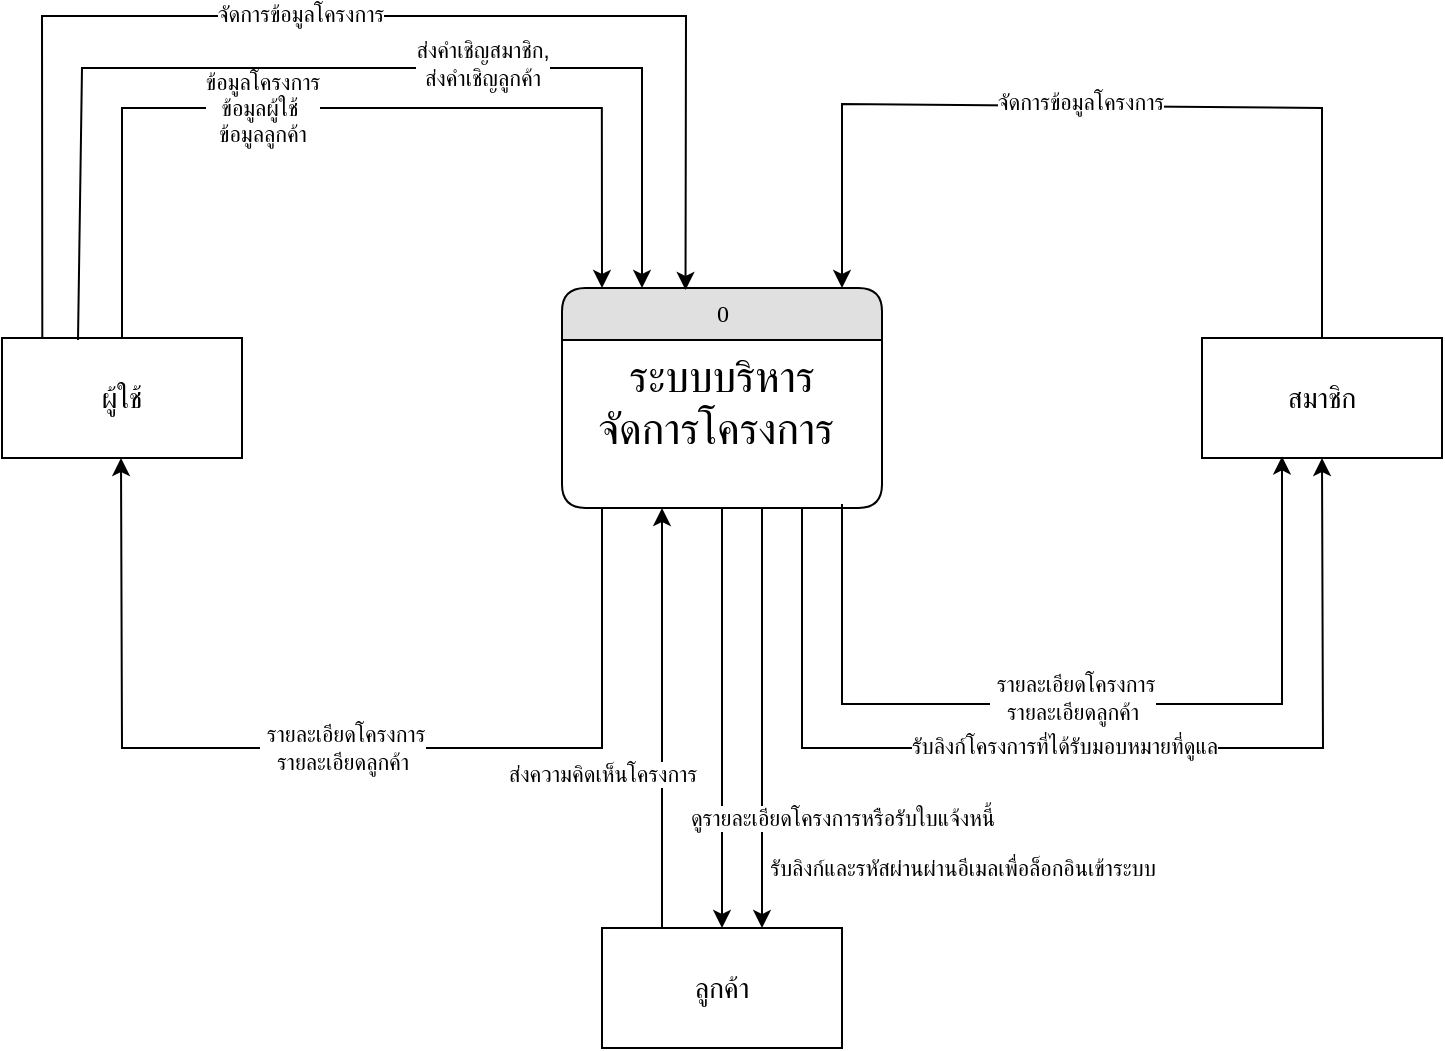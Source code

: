 <mxfile version="24.8.3">
  <diagram name="Page-1" id="b520641d-4fe3-3701-9064-5fc419738815">
    <mxGraphModel dx="1518" dy="655" grid="1" gridSize="10" guides="1" tooltips="1" connect="1" arrows="1" fold="1" page="1" pageScale="1" pageWidth="1100" pageHeight="850" background="none" math="0" shadow="0">
      <root>
        <mxCell id="0" />
        <mxCell id="1" parent="0" />
        <mxCell id="0pG0z9xgJLziu9rjb5Ze-31" style="edgeStyle=orthogonalEdgeStyle;rounded=0;orthogonalLoop=1;jettySize=auto;html=1;exitX=0;exitY=0.75;exitDx=0;exitDy=0;" edge="1" parent="1" source="21ea969265ad0168-14">
          <mxGeometry relative="1" as="geometry">
            <mxPoint x="480" y="293" as="targetPoint" />
          </mxGeometry>
        </mxCell>
        <mxCell id="21ea969265ad0168-14" value="0" style="swimlane;html=1;fontStyle=0;childLayout=stackLayout;horizontal=1;startSize=26;fillColor=#e0e0e0;horizontalStack=0;resizeParent=1;resizeLast=0;collapsible=1;marginBottom=0;swimlaneFillColor=#ffffff;align=center;rounded=1;shadow=0;comic=0;labelBackgroundColor=none;strokeWidth=1;fontFamily=Verdana;fontSize=12" parent="1" vertex="1">
          <mxGeometry x="470" y="210" width="160" height="110" as="geometry">
            <mxRectangle x="470" y="452" width="50" height="30" as="alternateBounds" />
          </mxGeometry>
        </mxCell>
        <mxCell id="21ea969265ad0168-16" value="&lt;span style=&quot;font-size:16.0pt;line-height:&lt;br/&gt;107%;font-family:&amp;quot;TH SarabunPSK&amp;quot;,sans-serif;mso-fareast-font-family:Calibri;&lt;br/&gt;mso-fareast-theme-font:minor-latin;mso-ansi-language:EN-US;mso-fareast-language:&lt;br/&gt;EN-US;mso-bidi-language:TH&quot; lang=&quot;TH&quot;&gt;ระบบบริหาร&lt;/span&gt;&lt;div&gt;&lt;span style=&quot;font-size:16.0pt;line-height:&lt;br/&gt;107%;font-family:&amp;quot;TH SarabunPSK&amp;quot;,sans-serif;mso-fareast-font-family:Calibri;&lt;br/&gt;mso-fareast-theme-font:minor-latin;mso-ansi-language:EN-US;mso-fareast-language:&lt;br/&gt;EN-US;mso-bidi-language:TH&quot; lang=&quot;TH&quot;&gt;จัดการโครงการ&amp;nbsp;&lt;/span&gt;&lt;/div&gt;" style="text;html=1;strokeColor=none;fillColor=none;spacingLeft=4;spacingRight=4;whiteSpace=wrap;overflow=hidden;rotatable=0;points=[[0,0.5],[1,0.5]];portConstraint=eastwest;align=center;" parent="21ea969265ad0168-14" vertex="1">
          <mxGeometry y="26" width="160" height="54" as="geometry" />
        </mxCell>
        <mxCell id="0pG0z9xgJLziu9rjb5Ze-17" value="" style="endArrow=classic;html=1;rounded=0;entryX=0.313;entryY=0;entryDx=0;entryDy=0;entryPerimeter=0;exitX=0.5;exitY=0;exitDx=0;exitDy=0;" edge="1" parent="1" source="0pG0z9xgJLziu9rjb5Ze-18">
          <mxGeometry width="50" height="50" relative="1" as="geometry">
            <mxPoint x="229.92" y="240" as="sourcePoint" />
            <mxPoint x="490.0" y="210" as="targetPoint" />
            <Array as="points">
              <mxPoint x="250" y="120" />
              <mxPoint x="489.92" y="120" />
            </Array>
          </mxGeometry>
        </mxCell>
        <mxCell id="0pG0z9xgJLziu9rjb5Ze-46" value="ข้อมูลโครงการ&lt;br&gt;ข้อมูลผู้ใช้&amp;nbsp;&lt;br&gt;ข้อมูลลูกค้า" style="edgeLabel;html=1;align=center;verticalAlign=middle;resizable=0;points=[];" vertex="1" connectable="0" parent="0pG0z9xgJLziu9rjb5Ze-17">
          <mxGeometry x="-0.015" relative="1" as="geometry">
            <mxPoint x="-34" as="offset" />
          </mxGeometry>
        </mxCell>
        <mxCell id="0pG0z9xgJLziu9rjb5Ze-18" value="&lt;span style=&quot;font-size: 14px; text-wrap-mode: nowrap;&quot;&gt;ผู้ใช้&lt;/span&gt;" style="whiteSpace=wrap;html=1;" vertex="1" parent="1">
          <mxGeometry x="190" y="235" width="120" height="60" as="geometry" />
        </mxCell>
        <mxCell id="0pG0z9xgJLziu9rjb5Ze-20" value="&lt;span style=&quot;font-size: 14px; text-wrap-mode: nowrap;&quot;&gt;สมาชิก&lt;/span&gt;" style="whiteSpace=wrap;html=1;" vertex="1" parent="1">
          <mxGeometry x="790" y="235" width="120" height="60" as="geometry" />
        </mxCell>
        <mxCell id="0pG0z9xgJLziu9rjb5Ze-64" style="edgeStyle=orthogonalEdgeStyle;rounded=0;orthogonalLoop=1;jettySize=auto;html=1;exitX=0.25;exitY=0;exitDx=0;exitDy=0;" edge="1" parent="1" source="0pG0z9xgJLziu9rjb5Ze-21">
          <mxGeometry relative="1" as="geometry">
            <mxPoint x="520" y="320" as="targetPoint" />
          </mxGeometry>
        </mxCell>
        <mxCell id="0pG0z9xgJLziu9rjb5Ze-65" value="ส่งความคิดเห็นโครงการ" style="edgeLabel;html=1;align=center;verticalAlign=middle;resizable=0;points=[];" vertex="1" connectable="0" parent="0pG0z9xgJLziu9rjb5Ze-64">
          <mxGeometry x="-0.266" y="-2" relative="1" as="geometry">
            <mxPoint x="-32" as="offset" />
          </mxGeometry>
        </mxCell>
        <mxCell id="0pG0z9xgJLziu9rjb5Ze-21" value="&lt;span style=&quot;font-size: 14px; text-wrap-mode: nowrap;&quot;&gt;ลูกค้า&lt;/span&gt;" style="whiteSpace=wrap;html=1;" vertex="1" parent="1">
          <mxGeometry x="490" y="530" width="120" height="60" as="geometry" />
        </mxCell>
        <mxCell id="0pG0z9xgJLziu9rjb5Ze-22" value="" style="endArrow=classic;html=1;rounded=0;shadow=0;entryX=0.675;entryY=0.02;entryDx=0;entryDy=0;entryPerimeter=0;exitX=0.5;exitY=0;exitDx=0;exitDy=0;" edge="1" parent="1" source="0pG0z9xgJLziu9rjb5Ze-20">
          <mxGeometry width="50" height="50" relative="1" as="geometry">
            <mxPoint x="850" y="230" as="sourcePoint" />
            <mxPoint x="610" y="210.0" as="targetPoint" />
            <Array as="points">
              <mxPoint x="850" y="120" />
              <mxPoint x="610" y="118" />
            </Array>
          </mxGeometry>
        </mxCell>
        <mxCell id="0pG0z9xgJLziu9rjb5Ze-26" value="จัดการข้อมูลโครงการ" style="edgeLabel;html=1;align=center;verticalAlign=middle;resizable=0;points=[];" vertex="1" connectable="0" parent="0pG0z9xgJLziu9rjb5Ze-22">
          <mxGeometry x="0.055" y="-2" relative="1" as="geometry">
            <mxPoint as="offset" />
          </mxGeometry>
        </mxCell>
        <mxCell id="0pG0z9xgJLziu9rjb5Ze-28" value="" style="endArrow=classic;html=1;rounded=0;exitX=0.75;exitY=0;exitDx=0;exitDy=0;entryX=0.75;entryY=0;entryDx=0;entryDy=0;" edge="1" parent="1">
          <mxGeometry x="0.44" y="90" width="50" height="50" relative="1" as="geometry">
            <mxPoint x="570" y="320" as="sourcePoint" />
            <mxPoint x="570" y="530" as="targetPoint" />
            <mxPoint as="offset" />
          </mxGeometry>
        </mxCell>
        <mxCell id="0pG0z9xgJLziu9rjb5Ze-42" value="รับลิงก์และรหัสผ่านผ่านอีเมลเพื่อล็อกอินเข้าระบบ" style="edgeLabel;html=1;align=center;verticalAlign=middle;resizable=0;points=[];" vertex="1" connectable="0" parent="0pG0z9xgJLziu9rjb5Ze-28">
          <mxGeometry x="0.413" y="1" relative="1" as="geometry">
            <mxPoint x="99" y="31" as="offset" />
          </mxGeometry>
        </mxCell>
        <mxCell id="0pG0z9xgJLziu9rjb5Ze-33" value="" style="endArrow=classic;html=1;rounded=0;" edge="1" parent="1">
          <mxGeometry width="50" height="50" relative="1" as="geometry">
            <mxPoint x="490" y="320" as="sourcePoint" />
            <mxPoint x="249.5" y="295" as="targetPoint" />
            <Array as="points">
              <mxPoint x="490" y="440" />
              <mxPoint x="250" y="440" />
            </Array>
          </mxGeometry>
        </mxCell>
        <mxCell id="0pG0z9xgJLziu9rjb5Ze-58" value="&lt;div&gt;&amp;nbsp;รายละเอียดโครงการ&lt;/div&gt;&lt;div&gt;รายละเอียดลูกค้า&lt;/div&gt;" style="edgeLabel;html=1;align=center;verticalAlign=middle;resizable=0;points=[];" vertex="1" connectable="0" parent="0pG0z9xgJLziu9rjb5Ze-33">
          <mxGeometry x="-0.036" y="2" relative="1" as="geometry">
            <mxPoint x="-7" y="-2" as="offset" />
          </mxGeometry>
        </mxCell>
        <mxCell id="0pG0z9xgJLziu9rjb5Ze-35" value="" style="endArrow=classic;html=1;rounded=0;entryX=0.5;entryY=1;entryDx=0;entryDy=0;exitX=0.75;exitY=1;exitDx=0;exitDy=0;" edge="1" parent="1" source="21ea969265ad0168-14" target="0pG0z9xgJLziu9rjb5Ze-20">
          <mxGeometry width="50" height="50" relative="1" as="geometry">
            <mxPoint x="600" y="320" as="sourcePoint" />
            <mxPoint x="900" y="330" as="targetPoint" />
            <Array as="points">
              <mxPoint x="590" y="440" />
              <mxPoint x="850.5" y="440" />
            </Array>
          </mxGeometry>
        </mxCell>
        <mxCell id="0pG0z9xgJLziu9rjb5Ze-38" value="Text" style="edgeLabel;html=1;align=center;verticalAlign=middle;resizable=0;points=[];" vertex="1" connectable="0" parent="0pG0z9xgJLziu9rjb5Ze-35">
          <mxGeometry x="-0.047" y="-2" relative="1" as="geometry">
            <mxPoint as="offset" />
          </mxGeometry>
        </mxCell>
        <mxCell id="0pG0z9xgJLziu9rjb5Ze-59" value="&lt;span style=&quot;color: rgb(0, 0, 0); font-family: Helvetica; font-size: 11px; font-style: normal; font-variant-ligatures: normal; font-variant-caps: normal; font-weight: 400; letter-spacing: normal; orphans: 2; text-align: center; text-indent: 0px; text-transform: none; widows: 2; word-spacing: 0px; -webkit-text-stroke-width: 0px; white-space: nowrap; background-color: rgb(255, 255, 255); text-decoration-thickness: initial; text-decoration-style: initial; text-decoration-color: initial; display: inline !important; float: none;&quot;&gt;รับลิงก์โครงการที่ได้รับมอบหมายที่ดูแล&lt;/span&gt;" style="edgeLabel;html=1;align=center;verticalAlign=middle;resizable=0;points=[];" vertex="1" connectable="0" parent="0pG0z9xgJLziu9rjb5Ze-35">
          <mxGeometry x="-0.045" y="1" relative="1" as="geometry">
            <mxPoint as="offset" />
          </mxGeometry>
        </mxCell>
        <mxCell id="0pG0z9xgJLziu9rjb5Ze-43" value="" style="endArrow=classic;html=1;rounded=0;exitX=0.75;exitY=0;exitDx=0;exitDy=0;" edge="1" parent="1">
          <mxGeometry x="0.44" y="90" width="50" height="50" relative="1" as="geometry">
            <mxPoint x="550" y="320" as="sourcePoint" />
            <mxPoint x="550" y="530" as="targetPoint" />
            <mxPoint as="offset" />
          </mxGeometry>
        </mxCell>
        <mxCell id="0pG0z9xgJLziu9rjb5Ze-44" value="ดูรายละเอียดโครงการหรือรับใบแจ้งหนี้" style="edgeLabel;html=1;align=center;verticalAlign=middle;resizable=0;points=[];" vertex="1" connectable="0" parent="0pG0z9xgJLziu9rjb5Ze-43">
          <mxGeometry x="0.413" y="1" relative="1" as="geometry">
            <mxPoint x="59" y="6" as="offset" />
          </mxGeometry>
        </mxCell>
        <mxCell id="0pG0z9xgJLziu9rjb5Ze-53" value="" style="endArrow=classic;html=1;rounded=0;entryX=0.25;entryY=0;entryDx=0;entryDy=0;" edge="1" parent="1" target="21ea969265ad0168-14">
          <mxGeometry width="50" height="50" relative="1" as="geometry">
            <mxPoint x="228" y="236" as="sourcePoint" />
            <mxPoint x="480.0" y="190" as="targetPoint" />
            <Array as="points">
              <mxPoint x="230" y="100" />
              <mxPoint x="510" y="100" />
            </Array>
          </mxGeometry>
        </mxCell>
        <mxCell id="0pG0z9xgJLziu9rjb5Ze-56" value="ส่งคำเชิญสมาชิก,&lt;br&gt;ส่งคำเชิญลูกค้า" style="edgeLabel;html=1;align=center;verticalAlign=middle;resizable=0;points=[];" vertex="1" connectable="0" parent="0pG0z9xgJLziu9rjb5Ze-53">
          <mxGeometry x="0.249" y="2" relative="1" as="geometry">
            <mxPoint x="7" as="offset" />
          </mxGeometry>
        </mxCell>
        <mxCell id="0pG0z9xgJLziu9rjb5Ze-70" value="" style="endArrow=classic;html=1;rounded=0;exitX=0.168;exitY=0.006;exitDx=0;exitDy=0;exitPerimeter=0;entryX=0.386;entryY=0.009;entryDx=0;entryDy=0;entryPerimeter=0;" edge="1" parent="1" source="0pG0z9xgJLziu9rjb5Ze-18" target="21ea969265ad0168-14">
          <mxGeometry width="50" height="50" relative="1" as="geometry">
            <mxPoint x="207" y="236" as="sourcePoint" />
            <mxPoint x="533" y="200" as="targetPoint" />
            <Array as="points">
              <mxPoint x="210" y="74" />
              <mxPoint x="532" y="74" />
            </Array>
          </mxGeometry>
        </mxCell>
        <mxCell id="0pG0z9xgJLziu9rjb5Ze-71" value="&lt;span style=&quot;color: rgba(0, 0, 0, 0); font-family: monospace; font-size: 0px; text-align: start; background-color: rgb(251, 251, 251);&quot;&gt;%3CmxGraphModel%3E%3Croot%3E%3CmxCell%20id%3D%220%22%2F%3E%3CmxCell%20id%3D%221%22%20parent%3D%220%22%2F%3E%3CmxCell%20id%3D%222%22%20value%3D%22%E0%B8%88%E0%B8%B1%E0%B8%94%E0%B8%81%E0%B8%B2%E0%B8%A3%E0%B8%82%E0%B9%89%E0%B8%AD%E0%B8%A1%E0%B8%B9%E0%B8%A5%E0%B9%82%E0%B8%84%E0%B8%A3%E0%B8%87%E0%B8%81%E0%B8%B2%E0%B8%A3%22%20style%3D%22edgeLabel%3Bhtml%3D1%3Balign%3Dcenter%3BverticalAlign%3Dmiddle%3Bresizable%3D0%3Bpoints%3D%5B%5D%3B%22%20vertex%3D%221%22%20connectable%3D%220%22%20parent%3D%221%22%3E%3CmxGeometry%20x%3D%22729.727%22%20y%3D%22116.998%22%20as%3D%22geometry%22%2F%3E%3C%2FmxCell%3E%3C%2Froot%3E%3C%2FmxGraphModel%3E&lt;/span&gt;" style="edgeLabel;html=1;align=center;verticalAlign=middle;resizable=0;points=[];" vertex="1" connectable="0" parent="0pG0z9xgJLziu9rjb5Ze-70">
          <mxGeometry x="-0.013" y="1" relative="1" as="geometry">
            <mxPoint x="-1" as="offset" />
          </mxGeometry>
        </mxCell>
        <mxCell id="0pG0z9xgJLziu9rjb5Ze-72" value="จัดการข้อมูลโครงการ" style="edgeLabel;html=1;align=center;verticalAlign=middle;resizable=0;points=[];" vertex="1" connectable="0" parent="0pG0z9xgJLziu9rjb5Ze-70">
          <mxGeometry x="-0.062" y="1" relative="1" as="geometry">
            <mxPoint x="-1" as="offset" />
          </mxGeometry>
        </mxCell>
        <mxCell id="0pG0z9xgJLziu9rjb5Ze-74" style="edgeStyle=orthogonalEdgeStyle;rounded=0;orthogonalLoop=1;jettySize=auto;html=1;entryX=0.328;entryY=0.987;entryDx=0;entryDy=0;entryPerimeter=0;" edge="1" parent="1" target="0pG0z9xgJLziu9rjb5Ze-20">
          <mxGeometry relative="1" as="geometry">
            <mxPoint x="610" y="318" as="sourcePoint" />
            <mxPoint x="820.32" y="295.0" as="targetPoint" />
            <Array as="points">
              <mxPoint x="610" y="418" />
              <mxPoint x="830" y="418" />
              <mxPoint x="830" y="294" />
            </Array>
          </mxGeometry>
        </mxCell>
        <mxCell id="0pG0z9xgJLziu9rjb5Ze-75" value="&lt;div&gt;&amp;nbsp;รายละเอียดโครงการ&lt;/div&gt;&lt;div&gt;รายละเอียดลูกค้า&lt;/div&gt;" style="edgeLabel;html=1;align=center;verticalAlign=middle;resizable=0;points=[];" vertex="1" connectable="0" parent="0pG0z9xgJLziu9rjb5Ze-74">
          <mxGeometry x="0.218" y="3" relative="1" as="geometry">
            <mxPoint x="-56" as="offset" />
          </mxGeometry>
        </mxCell>
      </root>
    </mxGraphModel>
  </diagram>
</mxfile>
